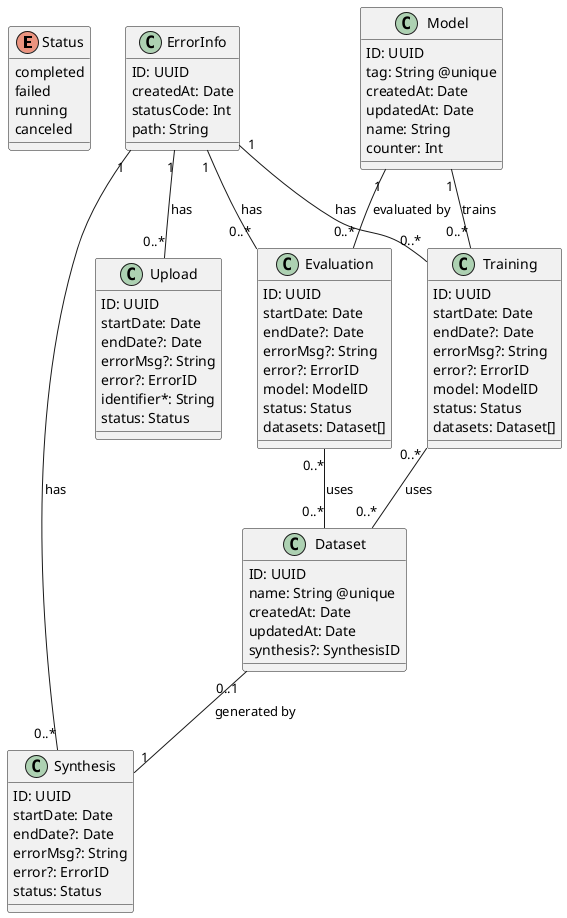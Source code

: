 @startuml ER-Diagram für die SQLite Datenbank

enum Status {
  completed
  failed
  running
  canceled
}

class ErrorInfo {
  ID: UUID
  createdAt: Date
  statusCode: Int
  path: String
}

class Upload {
  ID: UUID
  startDate: Date
  endDate?: Date
  errorMsg?: String
  error?: ErrorID
  identifier*: String
  status: Status
}

class Training {
  ID: UUID
  startDate: Date
  endDate?: Date
  errorMsg?: String
  error?: ErrorID
  model: ModelID
  status: Status
  datasets: Dataset[]
}

class Evaluation {
  ID: UUID
  startDate: Date
  endDate?: Date
  errorMsg?: String
  error?: ErrorID
  model: ModelID
  status: Status
  datasets: Dataset[]
}

class Model {
  ID: UUID
  tag: String @unique
  createdAt: Date
  updatedAt: Date
  name: String
  counter: Int
}

class Dataset {
  ID: UUID
  name: String @unique
  createdAt: Date
  updatedAt: Date
  synthesis?: SynthesisID
}

class Synthesis {
  ID: UUID
  startDate: Date
  endDate?: Date
  errorMsg?: String
  error?: ErrorID
  status: Status
}

ErrorInfo "1" -- "0..*" Upload : has
ErrorInfo "1" -- "0..*" Training : has
ErrorInfo "1" -- "0..*" Evaluation : has
ErrorInfo "1" -- "0..*" Synthesis : has

Model "1" -- "0..*" Training : trains
Model "1" -- "0..*" Evaluation : evaluated by

Training "0..*" -- "0..*" Dataset : uses
Evaluation "0..*" -- "0..*" Dataset : uses

Dataset "0..1" -- "1" Synthesis : generated by

@enduml
